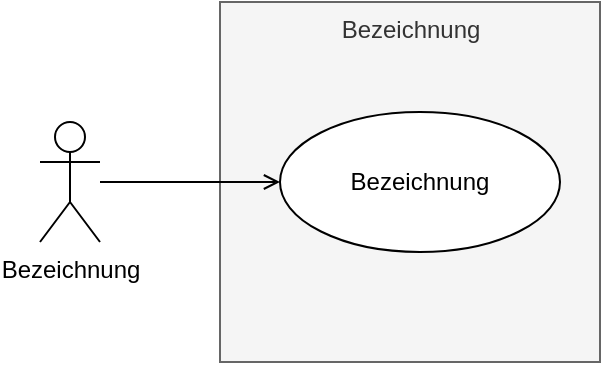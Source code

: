 <mxfile version="15.4.0" type="device" pages="2"><diagram id="nEOP6p4qDh9qnNcMTC-E" name="Darstellungselemente"><mxGraphModel dx="905" dy="732" grid="0" gridSize="10" guides="1" tooltips="1" connect="1" arrows="1" fold="1" page="1" pageScale="1" pageWidth="827" pageHeight="1169" math="0" shadow="0"><root><mxCell id="0"/><mxCell id="1" parent="0"/><mxCell id="yTxWTesDqPtOo_sd4E2Z-4" value="Bezeichnung" style="html=1;verticalAlign=top;fillColor=#f5f5f5;strokeColor=#666666;fontColor=#333333;" vertex="1" parent="1"><mxGeometry x="200" y="60" width="190" height="180" as="geometry"/></mxCell><mxCell id="yTxWTesDqPtOo_sd4E2Z-3" style="edgeStyle=orthogonalEdgeStyle;rounded=0;orthogonalLoop=1;jettySize=auto;html=1;entryX=0;entryY=0.5;entryDx=0;entryDy=0;endArrow=open;endFill=0;" edge="1" parent="1" source="yTxWTesDqPtOo_sd4E2Z-1" target="yTxWTesDqPtOo_sd4E2Z-2"><mxGeometry relative="1" as="geometry"/></mxCell><mxCell id="yTxWTesDqPtOo_sd4E2Z-1" value="Bezeichnung" style="shape=umlActor;verticalLabelPosition=bottom;verticalAlign=top;html=1;" vertex="1" parent="1"><mxGeometry x="110" y="120" width="30" height="60" as="geometry"/></mxCell><mxCell id="yTxWTesDqPtOo_sd4E2Z-2" value="Bezeichnung" style="ellipse;whiteSpace=wrap;html=1;" vertex="1" parent="1"><mxGeometry x="230" y="115" width="140" height="70" as="geometry"/></mxCell></root></mxGraphModel></diagram><diagram id="ijKnbLXHUS2JioLXM6JP" name="Beispiel"><mxGraphModel dx="253" dy="204" grid="0" gridSize="10" guides="1" tooltips="1" connect="1" arrows="1" fold="1" page="1" pageScale="1" pageWidth="827" pageHeight="1169" math="0" shadow="0"><root><mxCell id="rrJgKMYNrO1o9-qYlpwh-0"/><mxCell id="rrJgKMYNrO1o9-qYlpwh-1" parent="rrJgKMYNrO1o9-qYlpwh-0"/><mxCell id="2vZ5ucX_pfnv9CNfbnoz-0" value="Kaffeemaschine" style="html=1;verticalAlign=top;fillColor=#f5f5f5;strokeColor=#666666;fontColor=#333333;" vertex="1" parent="rrJgKMYNrO1o9-qYlpwh-1"><mxGeometry x="205" y="58" width="190" height="378" as="geometry"/></mxCell><mxCell id="2vZ5ucX_pfnv9CNfbnoz-1" style="edgeStyle=orthogonalEdgeStyle;rounded=0;orthogonalLoop=1;jettySize=auto;html=1;entryX=0;entryY=0.5;entryDx=0;entryDy=0;endArrow=open;endFill=0;" edge="1" parent="rrJgKMYNrO1o9-qYlpwh-1" source="2vZ5ucX_pfnv9CNfbnoz-2" target="2vZ5ucX_pfnv9CNfbnoz-3"><mxGeometry relative="1" as="geometry"/></mxCell><mxCell id="2vZ5ucX_pfnv9CNfbnoz-8" style="rounded=0;orthogonalLoop=1;jettySize=auto;html=1;entryX=0;entryY=0;entryDx=0;entryDy=0;endArrow=open;endFill=0;" edge="1" parent="rrJgKMYNrO1o9-qYlpwh-1" source="2vZ5ucX_pfnv9CNfbnoz-2" target="2vZ5ucX_pfnv9CNfbnoz-4"><mxGeometry relative="1" as="geometry"/></mxCell><mxCell id="2vZ5ucX_pfnv9CNfbnoz-2" value="Kaffetrinker" style="shape=umlActor;verticalLabelPosition=bottom;verticalAlign=top;html=1;" vertex="1" parent="rrJgKMYNrO1o9-qYlpwh-1"><mxGeometry x="110" y="120" width="30" height="60" as="geometry"/></mxCell><mxCell id="2vZ5ucX_pfnv9CNfbnoz-5" style="edgeStyle=orthogonalEdgeStyle;rounded=0;orthogonalLoop=1;jettySize=auto;html=1;endArrow=open;endFill=0;dashed=1;" edge="1" parent="rrJgKMYNrO1o9-qYlpwh-1" source="2vZ5ucX_pfnv9CNfbnoz-3" target="2vZ5ucX_pfnv9CNfbnoz-4"><mxGeometry relative="1" as="geometry"/></mxCell><mxCell id="2vZ5ucX_pfnv9CNfbnoz-3" value="Kaffee zubereiten" style="ellipse;whiteSpace=wrap;html=1;" vertex="1" parent="rrJgKMYNrO1o9-qYlpwh-1"><mxGeometry x="230" y="115" width="140" height="70" as="geometry"/></mxCell><mxCell id="2vZ5ucX_pfnv9CNfbnoz-4" value="Maschine reinigen" style="ellipse;whiteSpace=wrap;html=1;" vertex="1" parent="rrJgKMYNrO1o9-qYlpwh-1"><mxGeometry x="230" y="223" width="140" height="70" as="geometry"/></mxCell><mxCell id="2vZ5ucX_pfnv9CNfbnoz-7" value="&lt;span style=&quot;color: rgb(0, 0, 0); font-family: helvetica; font-size: 12px; font-style: normal; font-weight: 400; letter-spacing: normal; text-align: center; text-indent: 0px; text-transform: none; word-spacing: 0px; background-color: rgb(248, 249, 250); display: inline; float: none;&quot;&gt;«includes&lt;/span&gt;&lt;span style=&quot;color: rgb(0, 0, 0); font-family: helvetica; font-size: 12px; font-style: normal; font-weight: 400; letter-spacing: normal; text-align: center; text-indent: 0px; text-transform: none; word-spacing: 0px; background-color: rgb(248, 249, 250); display: inline; float: none;&quot;&gt;»&lt;/span&gt;" style="text;whiteSpace=wrap;html=1;" vertex="1" parent="rrJgKMYNrO1o9-qYlpwh-1"><mxGeometry x="302" y="189.5" width="77" height="28" as="geometry"/></mxCell><mxCell id="2vZ5ucX_pfnv9CNfbnoz-9" value="Status abrufen" style="ellipse;whiteSpace=wrap;html=1;" vertex="1" parent="rrJgKMYNrO1o9-qYlpwh-1"><mxGeometry x="228" y="332" width="140" height="70" as="geometry"/></mxCell><mxCell id="2vZ5ucX_pfnv9CNfbnoz-11" style="edgeStyle=none;rounded=0;orthogonalLoop=1;jettySize=auto;html=1;entryX=0;entryY=1;entryDx=0;entryDy=0;endArrow=open;endFill=0;" edge="1" parent="rrJgKMYNrO1o9-qYlpwh-1" source="2vZ5ucX_pfnv9CNfbnoz-10" target="2vZ5ucX_pfnv9CNfbnoz-4"><mxGeometry relative="1" as="geometry"/></mxCell><mxCell id="2vZ5ucX_pfnv9CNfbnoz-12" style="edgeStyle=none;rounded=0;orthogonalLoop=1;jettySize=auto;html=1;entryX=0;entryY=0.5;entryDx=0;entryDy=0;endArrow=open;endFill=0;" edge="1" parent="rrJgKMYNrO1o9-qYlpwh-1" source="2vZ5ucX_pfnv9CNfbnoz-10" target="2vZ5ucX_pfnv9CNfbnoz-9"><mxGeometry relative="1" as="geometry"/></mxCell><mxCell id="2vZ5ucX_pfnv9CNfbnoz-10" value="Techniker" style="shape=umlActor;verticalLabelPosition=bottom;verticalAlign=top;html=1;" vertex="1" parent="rrJgKMYNrO1o9-qYlpwh-1"><mxGeometry x="105" y="291" width="30" height="60" as="geometry"/></mxCell></root></mxGraphModel></diagram></mxfile>